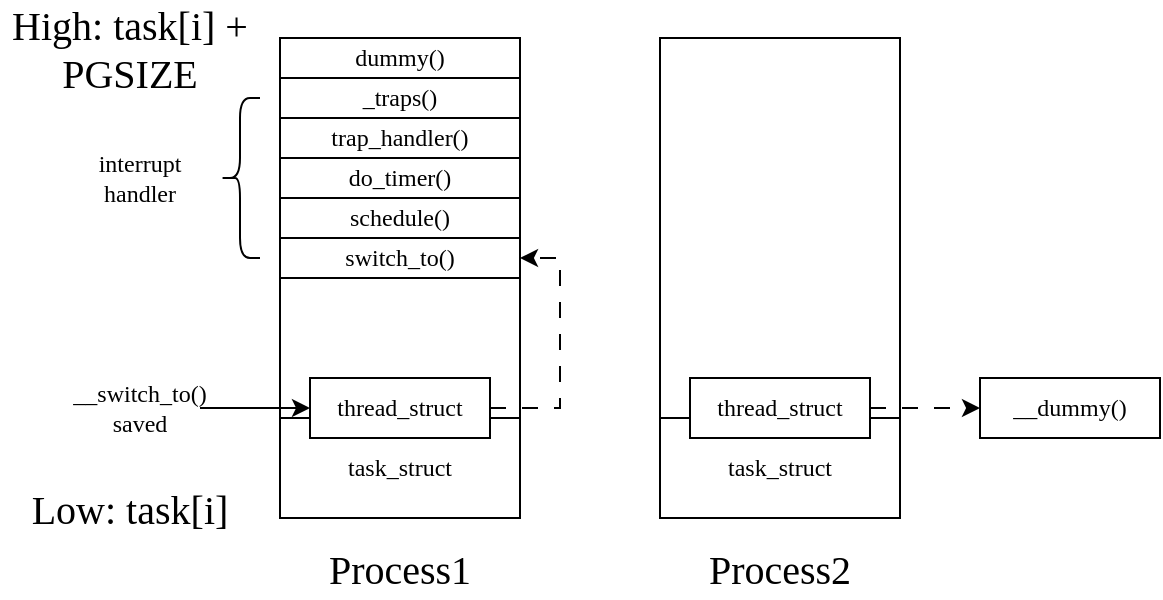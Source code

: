 <mxfile version="24.7.8">
  <diagram name="Page-1" id="8msTcBh9BjmDlCaGPtgJ">
    <mxGraphModel dx="1478" dy="602" grid="1" gridSize="10" guides="1" tooltips="1" connect="1" arrows="1" fold="1" page="1" pageScale="1" pageWidth="850" pageHeight="1100" math="0" shadow="0">
      <root>
        <mxCell id="0" />
        <mxCell id="1" parent="0" />
        <mxCell id="nC6IjccQ70I3MEEqmuv8-1" value="" style="rounded=0;whiteSpace=wrap;html=1;fontFamily=Times New Roman;" vertex="1" parent="1">
          <mxGeometry x="60" y="130" width="120" height="240" as="geometry" />
        </mxCell>
        <mxCell id="nC6IjccQ70I3MEEqmuv8-2" value="Process1" style="text;html=1;align=center;verticalAlign=middle;whiteSpace=wrap;rounded=0;fontFamily=Times New Roman;fontSize=20;" vertex="1" parent="1">
          <mxGeometry x="90" y="380" width="60" height="30" as="geometry" />
        </mxCell>
        <mxCell id="nC6IjccQ70I3MEEqmuv8-3" value="Process2" style="text;html=1;align=center;verticalAlign=middle;whiteSpace=wrap;rounded=0;fontFamily=Times New Roman;fontSize=20;" vertex="1" parent="1">
          <mxGeometry x="280" y="380" width="60" height="30" as="geometry" />
        </mxCell>
        <mxCell id="nC6IjccQ70I3MEEqmuv8-4" value="" style="rounded=0;whiteSpace=wrap;html=1;fontFamily=Times New Roman;" vertex="1" parent="1">
          <mxGeometry x="250" y="130" width="120" height="240" as="geometry" />
        </mxCell>
        <mxCell id="nC6IjccQ70I3MEEqmuv8-5" value="dummy()" style="rounded=0;whiteSpace=wrap;html=1;fontFamily=Times New Roman;" vertex="1" parent="1">
          <mxGeometry x="60" y="130" width="120" height="20" as="geometry" />
        </mxCell>
        <mxCell id="nC6IjccQ70I3MEEqmuv8-6" value="High: task[i] + PGSIZE" style="text;html=1;align=center;verticalAlign=middle;whiteSpace=wrap;rounded=0;fontFamily=Times New Roman;fontSize=20;" vertex="1" parent="1">
          <mxGeometry x="-80" y="120" width="130" height="30" as="geometry" />
        </mxCell>
        <mxCell id="nC6IjccQ70I3MEEqmuv8-7" value="Low: task[i]" style="text;html=1;align=center;verticalAlign=middle;whiteSpace=wrap;rounded=0;fontFamily=Times New Roman;fontSize=20;" vertex="1" parent="1">
          <mxGeometry x="-70" y="350" width="110" height="30" as="geometry" />
        </mxCell>
        <mxCell id="nC6IjccQ70I3MEEqmuv8-8" value="task_struct" style="rounded=0;whiteSpace=wrap;html=1;fontFamily=Times New Roman;" vertex="1" parent="1">
          <mxGeometry x="60" y="320" width="120" height="50" as="geometry" />
        </mxCell>
        <mxCell id="nC6IjccQ70I3MEEqmuv8-9" value="_traps()" style="rounded=0;whiteSpace=wrap;html=1;fontFamily=Times New Roman;" vertex="1" parent="1">
          <mxGeometry x="60" y="150" width="120" height="20" as="geometry" />
        </mxCell>
        <mxCell id="nC6IjccQ70I3MEEqmuv8-10" value="trap_handler()" style="rounded=0;whiteSpace=wrap;html=1;fontFamily=Times New Roman;" vertex="1" parent="1">
          <mxGeometry x="60" y="170" width="120" height="20" as="geometry" />
        </mxCell>
        <mxCell id="nC6IjccQ70I3MEEqmuv8-11" value="do_timer()" style="rounded=0;whiteSpace=wrap;html=1;fontFamily=Times New Roman;" vertex="1" parent="1">
          <mxGeometry x="60" y="190" width="120" height="20" as="geometry" />
        </mxCell>
        <mxCell id="nC6IjccQ70I3MEEqmuv8-12" value="schedule()" style="rounded=0;whiteSpace=wrap;html=1;fontFamily=Times New Roman;" vertex="1" parent="1">
          <mxGeometry x="60" y="210" width="120" height="20" as="geometry" />
        </mxCell>
        <mxCell id="nC6IjccQ70I3MEEqmuv8-13" value="switch_to()" style="rounded=0;whiteSpace=wrap;html=1;fontFamily=Times New Roman;" vertex="1" parent="1">
          <mxGeometry x="60" y="230" width="120" height="20" as="geometry" />
        </mxCell>
        <mxCell id="nC6IjccQ70I3MEEqmuv8-15" value="" style="shape=curlyBracket;whiteSpace=wrap;html=1;rounded=1;labelPosition=left;verticalLabelPosition=middle;align=right;verticalAlign=middle;" vertex="1" parent="1">
          <mxGeometry x="30" y="160" width="20" height="80" as="geometry" />
        </mxCell>
        <mxCell id="nC6IjccQ70I3MEEqmuv8-16" value="interrupt handler" style="text;html=1;align=center;verticalAlign=middle;whiteSpace=wrap;rounded=0;fontFamily=Times New Roman;" vertex="1" parent="1">
          <mxGeometry x="-40" y="185" width="60" height="30" as="geometry" />
        </mxCell>
        <mxCell id="nC6IjccQ70I3MEEqmuv8-26" style="edgeStyle=orthogonalEdgeStyle;rounded=0;orthogonalLoop=1;jettySize=auto;html=1;entryX=1;entryY=0.5;entryDx=0;entryDy=0;dashed=1;dashPattern=8 8;" edge="1" parent="1" source="nC6IjccQ70I3MEEqmuv8-19" target="nC6IjccQ70I3MEEqmuv8-13">
          <mxGeometry relative="1" as="geometry">
            <Array as="points">
              <mxPoint x="200" y="315" />
              <mxPoint x="200" y="240" />
            </Array>
          </mxGeometry>
        </mxCell>
        <mxCell id="nC6IjccQ70I3MEEqmuv8-19" value="thread_struct" style="rounded=0;whiteSpace=wrap;html=1;fontFamily=Times New Roman;" vertex="1" parent="1">
          <mxGeometry x="75" y="300" width="90" height="30" as="geometry" />
        </mxCell>
        <mxCell id="nC6IjccQ70I3MEEqmuv8-21" style="edgeStyle=orthogonalEdgeStyle;rounded=0;orthogonalLoop=1;jettySize=auto;html=1;" edge="1" parent="1" source="nC6IjccQ70I3MEEqmuv8-20" target="nC6IjccQ70I3MEEqmuv8-19">
          <mxGeometry relative="1" as="geometry" />
        </mxCell>
        <mxCell id="nC6IjccQ70I3MEEqmuv8-20" value="__switch_to()&lt;div&gt;saved&lt;/div&gt;" style="text;html=1;align=center;verticalAlign=middle;whiteSpace=wrap;rounded=0;fontFamily=Times New Roman;" vertex="1" parent="1">
          <mxGeometry x="-40" y="300" width="60" height="30" as="geometry" />
        </mxCell>
        <mxCell id="nC6IjccQ70I3MEEqmuv8-23" value="task_struct" style="rounded=0;whiteSpace=wrap;html=1;fontFamily=Times New Roman;" vertex="1" parent="1">
          <mxGeometry x="250" y="320" width="120" height="50" as="geometry" />
        </mxCell>
        <mxCell id="nC6IjccQ70I3MEEqmuv8-24" value="thread_struct" style="rounded=0;whiteSpace=wrap;html=1;fontFamily=Times New Roman;" vertex="1" parent="1">
          <mxGeometry x="265" y="300" width="90" height="30" as="geometry" />
        </mxCell>
        <mxCell id="nC6IjccQ70I3MEEqmuv8-27" value="__dummy()" style="rounded=0;whiteSpace=wrap;html=1;fontFamily=Times New Roman;" vertex="1" parent="1">
          <mxGeometry x="410" y="300" width="90" height="30" as="geometry" />
        </mxCell>
        <mxCell id="nC6IjccQ70I3MEEqmuv8-28" style="edgeStyle=orthogonalEdgeStyle;rounded=0;orthogonalLoop=1;jettySize=auto;html=1;entryX=0;entryY=0.5;entryDx=0;entryDy=0;dashed=1;dashPattern=8 8;exitX=1;exitY=0.5;exitDx=0;exitDy=0;" edge="1" parent="1" source="nC6IjccQ70I3MEEqmuv8-24" target="nC6IjccQ70I3MEEqmuv8-27">
          <mxGeometry relative="1" as="geometry">
            <mxPoint x="200" y="315" as="sourcePoint" />
            <mxPoint x="215" y="240" as="targetPoint" />
            <Array as="points">
              <mxPoint x="410" y="315" />
            </Array>
          </mxGeometry>
        </mxCell>
      </root>
    </mxGraphModel>
  </diagram>
</mxfile>

